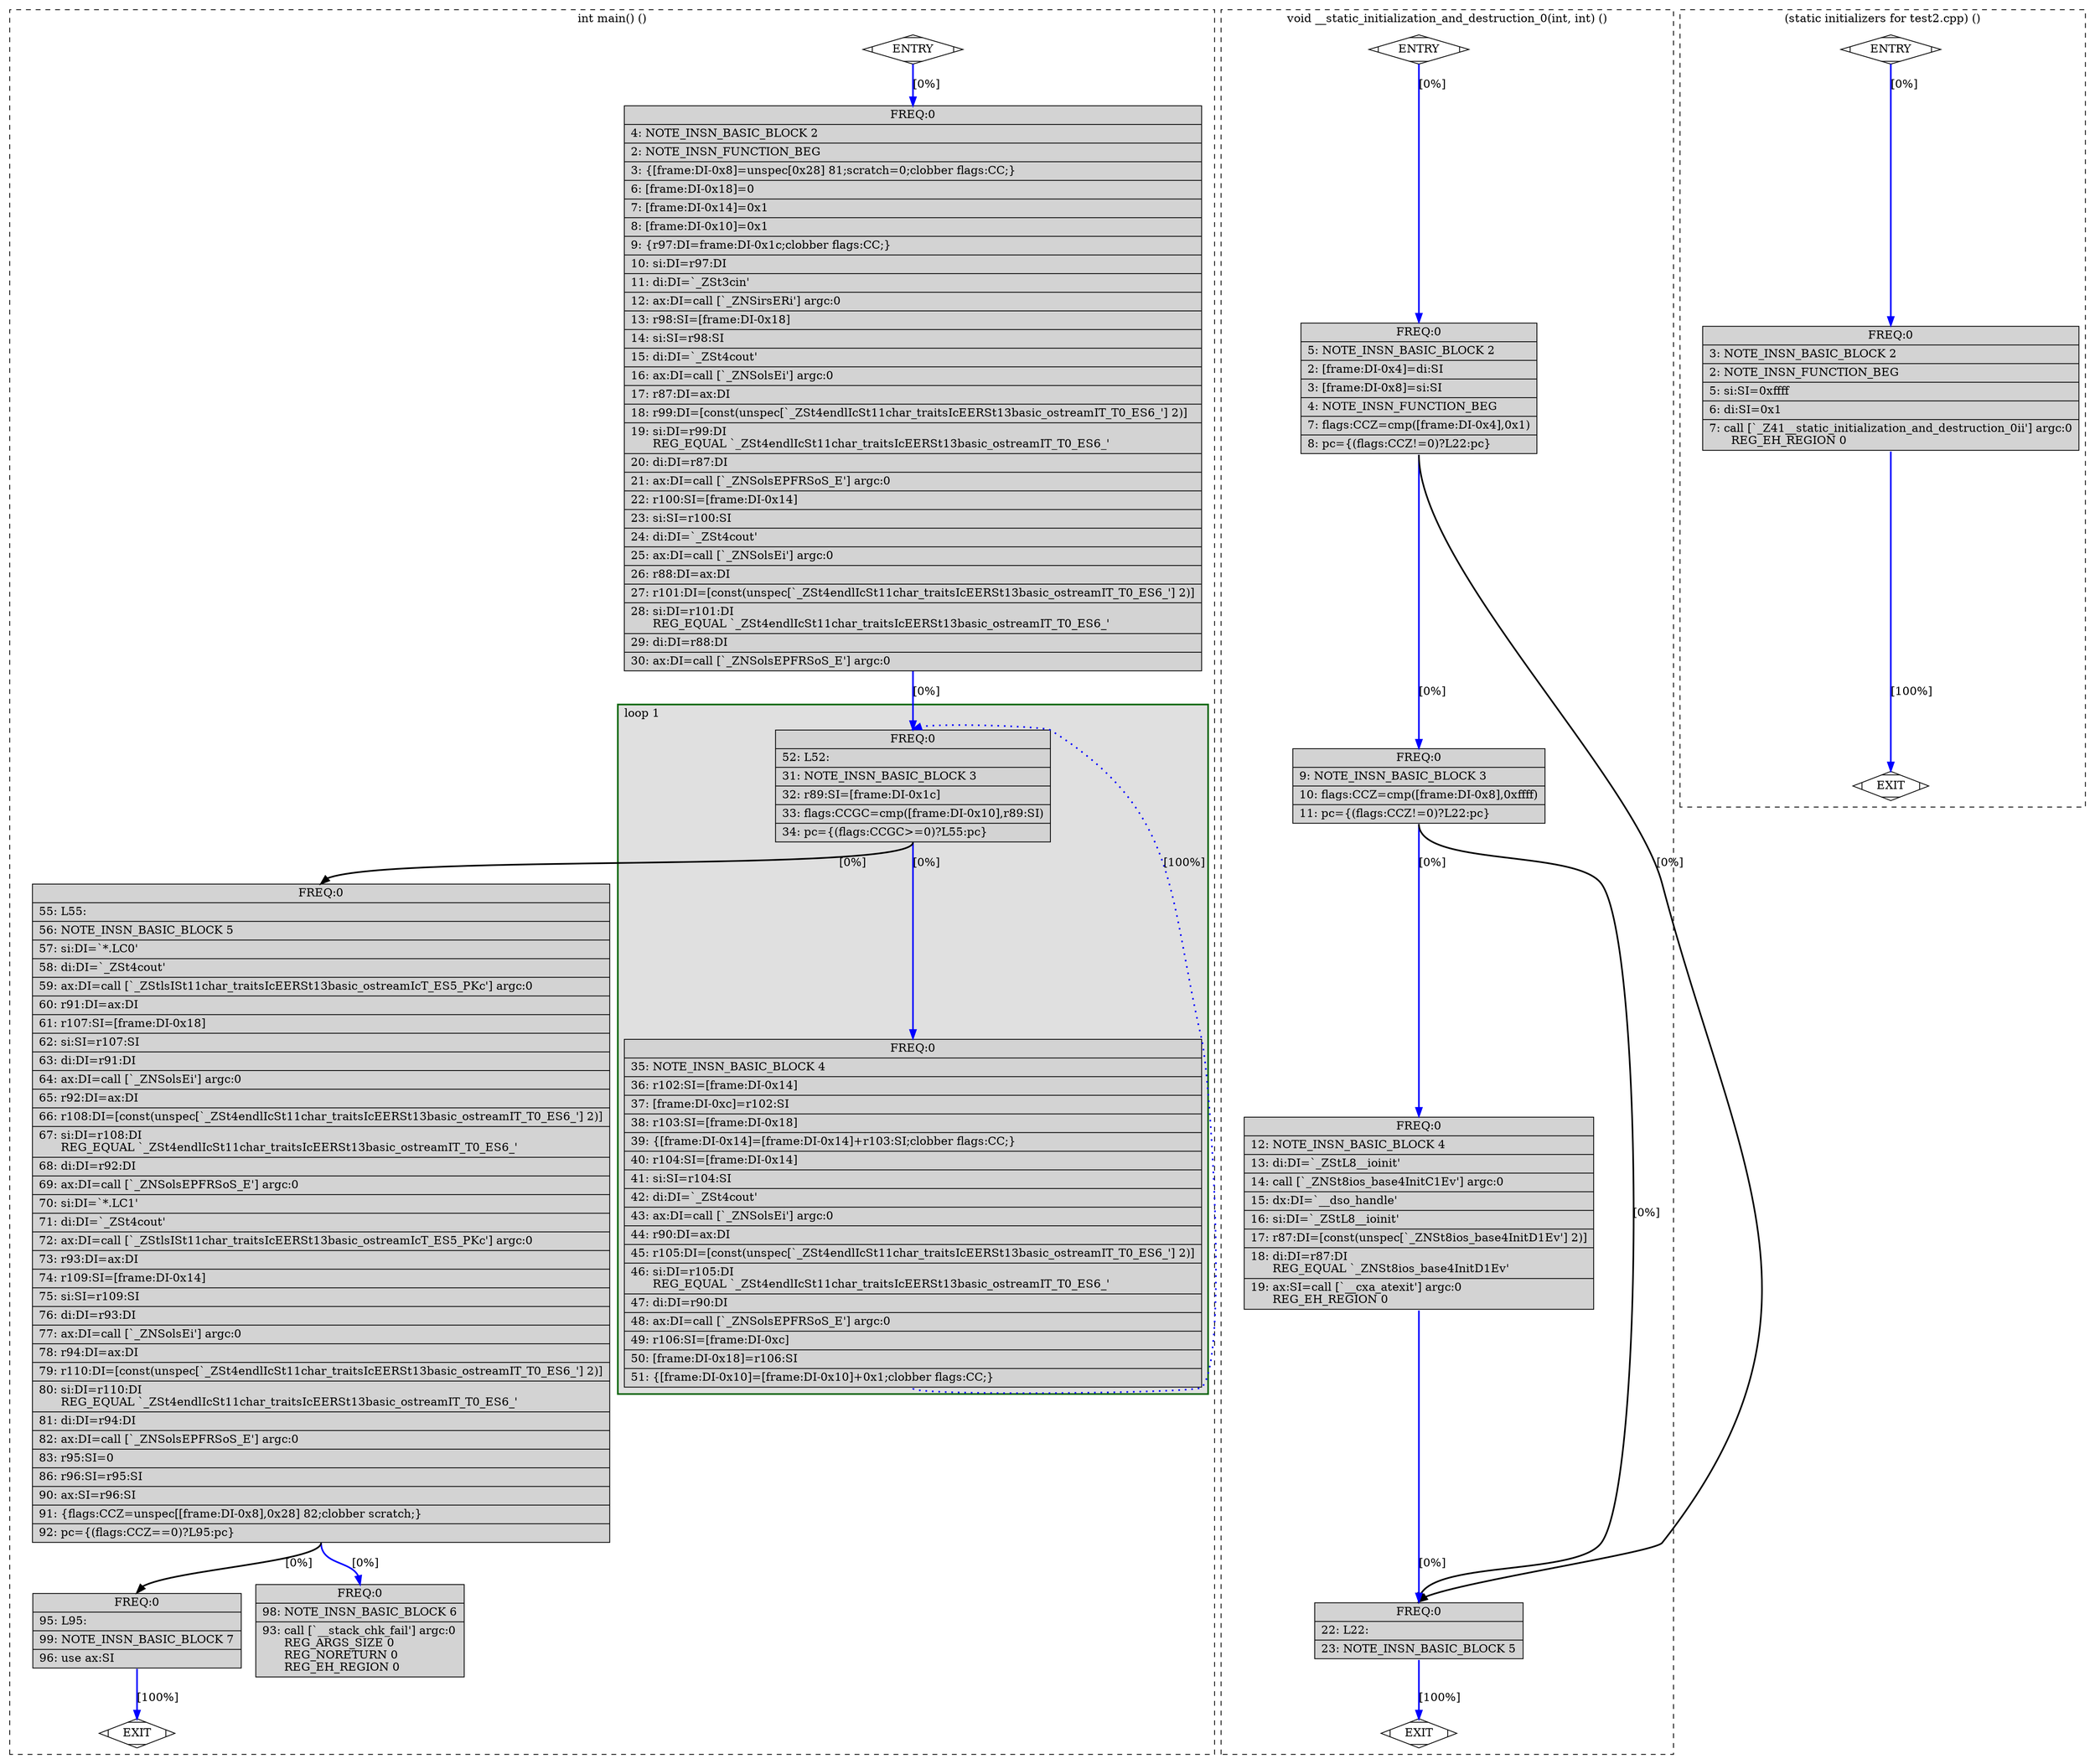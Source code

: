 digraph "test2.cpp.231r.into_cfglayout" {
overlap=false;
subgraph "cluster_int main()" {
	style="dashed";
	color="black";
	label="int main() ()";
	subgraph cluster_1493_1 {
	style="filled";
	color="darkgreen";
	fillcolor="grey88";
	label="loop 1";
	labeljust=l;
	penwidth=2;
	fn_1493_basic_block_3 [shape=record,style=filled,fillcolor=lightgrey,label="{ FREQ:0 |\ \ \ 52:\ L52:\l\
|\ \ \ 31:\ NOTE_INSN_BASIC_BLOCK\ 3\l\
|\ \ \ 32:\ r89:SI=[frame:DI-0x1c]\l\
|\ \ \ 33:\ flags:CCGC=cmp([frame:DI-0x10],r89:SI)\l\
|\ \ \ 34:\ pc=\{(flags:CCGC\>=0)?L55:pc\}\l\
}"];

	fn_1493_basic_block_4 [shape=record,style=filled,fillcolor=lightgrey,label="{ FREQ:0 |\ \ \ 35:\ NOTE_INSN_BASIC_BLOCK\ 4\l\
|\ \ \ 36:\ r102:SI=[frame:DI-0x14]\l\
|\ \ \ 37:\ [frame:DI-0xc]=r102:SI\l\
|\ \ \ 38:\ r103:SI=[frame:DI-0x18]\l\
|\ \ \ 39:\ \{[frame:DI-0x14]=[frame:DI-0x14]+r103:SI;clobber\ flags:CC;\}\l\
|\ \ \ 40:\ r104:SI=[frame:DI-0x14]\l\
|\ \ \ 41:\ si:SI=r104:SI\l\
|\ \ \ 42:\ di:DI=`_ZSt4cout'\l\
|\ \ \ 43:\ ax:DI=call\ [`_ZNSolsEi']\ argc:0\l\
|\ \ \ 44:\ r90:DI=ax:DI\l\
|\ \ \ 45:\ r105:DI=[const(unspec[`_ZSt4endlIcSt11char_traitsIcEERSt13basic_ostreamIT_T0_ES6_']\ 2)]\l\
|\ \ \ 46:\ si:DI=r105:DI\l\
\ \ \ \ \ \ REG_EQUAL\ `_ZSt4endlIcSt11char_traitsIcEERSt13basic_ostreamIT_T0_ES6_'\l\
|\ \ \ 47:\ di:DI=r90:DI\l\
|\ \ \ 48:\ ax:DI=call\ [`_ZNSolsEPFRSoS_E']\ argc:0\l\
|\ \ \ 49:\ r106:SI=[frame:DI-0xc]\l\
|\ \ \ 50:\ [frame:DI-0x18]=r106:SI\l\
|\ \ \ 51:\ \{[frame:DI-0x10]=[frame:DI-0x10]+0x1;clobber\ flags:CC;\}\l\
}"];

	}
	fn_1493_basic_block_0 [shape=Mdiamond,style=filled,fillcolor=white,label="ENTRY"];

	fn_1493_basic_block_1 [shape=Mdiamond,style=filled,fillcolor=white,label="EXIT"];

	fn_1493_basic_block_2 [shape=record,style=filled,fillcolor=lightgrey,label="{ FREQ:0 |\ \ \ \ 4:\ NOTE_INSN_BASIC_BLOCK\ 2\l\
|\ \ \ \ 2:\ NOTE_INSN_FUNCTION_BEG\l\
|\ \ \ \ 3:\ \{[frame:DI-0x8]=unspec[0x28]\ 81;scratch=0;clobber\ flags:CC;\}\l\
|\ \ \ \ 6:\ [frame:DI-0x18]=0\l\
|\ \ \ \ 7:\ [frame:DI-0x14]=0x1\l\
|\ \ \ \ 8:\ [frame:DI-0x10]=0x1\l\
|\ \ \ \ 9:\ \{r97:DI=frame:DI-0x1c;clobber\ flags:CC;\}\l\
|\ \ \ 10:\ si:DI=r97:DI\l\
|\ \ \ 11:\ di:DI=`_ZSt3cin'\l\
|\ \ \ 12:\ ax:DI=call\ [`_ZNSirsERi']\ argc:0\l\
|\ \ \ 13:\ r98:SI=[frame:DI-0x18]\l\
|\ \ \ 14:\ si:SI=r98:SI\l\
|\ \ \ 15:\ di:DI=`_ZSt4cout'\l\
|\ \ \ 16:\ ax:DI=call\ [`_ZNSolsEi']\ argc:0\l\
|\ \ \ 17:\ r87:DI=ax:DI\l\
|\ \ \ 18:\ r99:DI=[const(unspec[`_ZSt4endlIcSt11char_traitsIcEERSt13basic_ostreamIT_T0_ES6_']\ 2)]\l\
|\ \ \ 19:\ si:DI=r99:DI\l\
\ \ \ \ \ \ REG_EQUAL\ `_ZSt4endlIcSt11char_traitsIcEERSt13basic_ostreamIT_T0_ES6_'\l\
|\ \ \ 20:\ di:DI=r87:DI\l\
|\ \ \ 21:\ ax:DI=call\ [`_ZNSolsEPFRSoS_E']\ argc:0\l\
|\ \ \ 22:\ r100:SI=[frame:DI-0x14]\l\
|\ \ \ 23:\ si:SI=r100:SI\l\
|\ \ \ 24:\ di:DI=`_ZSt4cout'\l\
|\ \ \ 25:\ ax:DI=call\ [`_ZNSolsEi']\ argc:0\l\
|\ \ \ 26:\ r88:DI=ax:DI\l\
|\ \ \ 27:\ r101:DI=[const(unspec[`_ZSt4endlIcSt11char_traitsIcEERSt13basic_ostreamIT_T0_ES6_']\ 2)]\l\
|\ \ \ 28:\ si:DI=r101:DI\l\
\ \ \ \ \ \ REG_EQUAL\ `_ZSt4endlIcSt11char_traitsIcEERSt13basic_ostreamIT_T0_ES6_'\l\
|\ \ \ 29:\ di:DI=r88:DI\l\
|\ \ \ 30:\ ax:DI=call\ [`_ZNSolsEPFRSoS_E']\ argc:0\l\
}"];

	fn_1493_basic_block_5 [shape=record,style=filled,fillcolor=lightgrey,label="{ FREQ:0 |\ \ \ 55:\ L55:\l\
|\ \ \ 56:\ NOTE_INSN_BASIC_BLOCK\ 5\l\
|\ \ \ 57:\ si:DI=`*.LC0'\l\
|\ \ \ 58:\ di:DI=`_ZSt4cout'\l\
|\ \ \ 59:\ ax:DI=call\ [`_ZStlsISt11char_traitsIcEERSt13basic_ostreamIcT_ES5_PKc']\ argc:0\l\
|\ \ \ 60:\ r91:DI=ax:DI\l\
|\ \ \ 61:\ r107:SI=[frame:DI-0x18]\l\
|\ \ \ 62:\ si:SI=r107:SI\l\
|\ \ \ 63:\ di:DI=r91:DI\l\
|\ \ \ 64:\ ax:DI=call\ [`_ZNSolsEi']\ argc:0\l\
|\ \ \ 65:\ r92:DI=ax:DI\l\
|\ \ \ 66:\ r108:DI=[const(unspec[`_ZSt4endlIcSt11char_traitsIcEERSt13basic_ostreamIT_T0_ES6_']\ 2)]\l\
|\ \ \ 67:\ si:DI=r108:DI\l\
\ \ \ \ \ \ REG_EQUAL\ `_ZSt4endlIcSt11char_traitsIcEERSt13basic_ostreamIT_T0_ES6_'\l\
|\ \ \ 68:\ di:DI=r92:DI\l\
|\ \ \ 69:\ ax:DI=call\ [`_ZNSolsEPFRSoS_E']\ argc:0\l\
|\ \ \ 70:\ si:DI=`*.LC1'\l\
|\ \ \ 71:\ di:DI=`_ZSt4cout'\l\
|\ \ \ 72:\ ax:DI=call\ [`_ZStlsISt11char_traitsIcEERSt13basic_ostreamIcT_ES5_PKc']\ argc:0\l\
|\ \ \ 73:\ r93:DI=ax:DI\l\
|\ \ \ 74:\ r109:SI=[frame:DI-0x14]\l\
|\ \ \ 75:\ si:SI=r109:SI\l\
|\ \ \ 76:\ di:DI=r93:DI\l\
|\ \ \ 77:\ ax:DI=call\ [`_ZNSolsEi']\ argc:0\l\
|\ \ \ 78:\ r94:DI=ax:DI\l\
|\ \ \ 79:\ r110:DI=[const(unspec[`_ZSt4endlIcSt11char_traitsIcEERSt13basic_ostreamIT_T0_ES6_']\ 2)]\l\
|\ \ \ 80:\ si:DI=r110:DI\l\
\ \ \ \ \ \ REG_EQUAL\ `_ZSt4endlIcSt11char_traitsIcEERSt13basic_ostreamIT_T0_ES6_'\l\
|\ \ \ 81:\ di:DI=r94:DI\l\
|\ \ \ 82:\ ax:DI=call\ [`_ZNSolsEPFRSoS_E']\ argc:0\l\
|\ \ \ 83:\ r95:SI=0\l\
|\ \ \ 86:\ r96:SI=r95:SI\l\
|\ \ \ 90:\ ax:SI=r96:SI\l\
|\ \ \ 91:\ \{flags:CCZ=unspec[[frame:DI-0x8],0x28]\ 82;clobber\ scratch;\}\l\
|\ \ \ 92:\ pc=\{(flags:CCZ==0)?L95:pc\}\l\
}"];

	fn_1493_basic_block_6 [shape=record,style=filled,fillcolor=lightgrey,label="{ FREQ:0 |\ \ \ 98:\ NOTE_INSN_BASIC_BLOCK\ 6\l\
|\ \ \ 93:\ call\ [`__stack_chk_fail']\ argc:0\l\
\ \ \ \ \ \ REG_ARGS_SIZE\ 0\l\
\ \ \ \ \ \ REG_NORETURN\ 0\l\
\ \ \ \ \ \ REG_EH_REGION\ 0\l\
}"];

	fn_1493_basic_block_7 [shape=record,style=filled,fillcolor=lightgrey,label="{ FREQ:0 |\ \ \ 95:\ L95:\l\
|\ \ \ 99:\ NOTE_INSN_BASIC_BLOCK\ 7\l\
|\ \ \ 96:\ use\ ax:SI\l\
}"];

	fn_1493_basic_block_0:s -> fn_1493_basic_block_2:n [style="solid,bold",color=blue,weight=100,constraint=true, label="[0%]"];
	fn_1493_basic_block_2:s -> fn_1493_basic_block_3:n [style="solid,bold",color=blue,weight=100,constraint=true, label="[0%]"];
	fn_1493_basic_block_3:s -> fn_1493_basic_block_5:n [style="solid,bold",color=black,weight=10,constraint=true, label="[0%]"];
	fn_1493_basic_block_3:s -> fn_1493_basic_block_4:n [style="solid,bold",color=blue,weight=100,constraint=true, label="[0%]"];
	fn_1493_basic_block_4:s -> fn_1493_basic_block_3:n [style="dotted,bold",color=blue,weight=10,constraint=false, label="[100%]"];
	fn_1493_basic_block_5:s -> fn_1493_basic_block_7:n [style="solid,bold",color=black,weight=10,constraint=true, label="[0%]"];
	fn_1493_basic_block_5:s -> fn_1493_basic_block_6:n [style="solid,bold",color=blue,weight=100,constraint=true, label="[0%]"];
	fn_1493_basic_block_7:s -> fn_1493_basic_block_1:n [style="solid,bold",color=blue,weight=100,constraint=true, label="[100%]"];
	fn_1493_basic_block_0:s -> fn_1493_basic_block_1:n [style="invis",constraint=true];
}
subgraph "cluster_void __static_initialization_and_destruction_0(int, int)" {
	style="dashed";
	color="black";
	label="void __static_initialization_and_destruction_0(int, int) ()";
	fn_1982_basic_block_0 [shape=Mdiamond,style=filled,fillcolor=white,label="ENTRY"];

	fn_1982_basic_block_1 [shape=Mdiamond,style=filled,fillcolor=white,label="EXIT"];

	fn_1982_basic_block_2 [shape=record,style=filled,fillcolor=lightgrey,label="{ FREQ:0 |\ \ \ \ 5:\ NOTE_INSN_BASIC_BLOCK\ 2\l\
|\ \ \ \ 2:\ [frame:DI-0x4]=di:SI\l\
|\ \ \ \ 3:\ [frame:DI-0x8]=si:SI\l\
|\ \ \ \ 4:\ NOTE_INSN_FUNCTION_BEG\l\
|\ \ \ \ 7:\ flags:CCZ=cmp([frame:DI-0x4],0x1)\l\
|\ \ \ \ 8:\ pc=\{(flags:CCZ!=0)?L22:pc\}\l\
}"];

	fn_1982_basic_block_3 [shape=record,style=filled,fillcolor=lightgrey,label="{ FREQ:0 |\ \ \ \ 9:\ NOTE_INSN_BASIC_BLOCK\ 3\l\
|\ \ \ 10:\ flags:CCZ=cmp([frame:DI-0x8],0xffff)\l\
|\ \ \ 11:\ pc=\{(flags:CCZ!=0)?L22:pc\}\l\
}"];

	fn_1982_basic_block_4 [shape=record,style=filled,fillcolor=lightgrey,label="{ FREQ:0 |\ \ \ 12:\ NOTE_INSN_BASIC_BLOCK\ 4\l\
|\ \ \ 13:\ di:DI=`_ZStL8__ioinit'\l\
|\ \ \ 14:\ call\ [`_ZNSt8ios_base4InitC1Ev']\ argc:0\l\
|\ \ \ 15:\ dx:DI=`__dso_handle'\l\
|\ \ \ 16:\ si:DI=`_ZStL8__ioinit'\l\
|\ \ \ 17:\ r87:DI=[const(unspec[`_ZNSt8ios_base4InitD1Ev']\ 2)]\l\
|\ \ \ 18:\ di:DI=r87:DI\l\
\ \ \ \ \ \ REG_EQUAL\ `_ZNSt8ios_base4InitD1Ev'\l\
|\ \ \ 19:\ ax:SI=call\ [`__cxa_atexit']\ argc:0\l\
\ \ \ \ \ \ REG_EH_REGION\ 0\l\
}"];

	fn_1982_basic_block_5 [shape=record,style=filled,fillcolor=lightgrey,label="{ FREQ:0 |\ \ \ 22:\ L22:\l\
|\ \ \ 23:\ NOTE_INSN_BASIC_BLOCK\ 5\l\
}"];

	fn_1982_basic_block_0:s -> fn_1982_basic_block_2:n [style="solid,bold",color=blue,weight=100,constraint=true, label="[0%]"];
	fn_1982_basic_block_2:s -> fn_1982_basic_block_3:n [style="solid,bold",color=blue,weight=100,constraint=true, label="[0%]"];
	fn_1982_basic_block_2:s -> fn_1982_basic_block_5:n [style="solid,bold",color=black,weight=10,constraint=true, label="[0%]"];
	fn_1982_basic_block_3:s -> fn_1982_basic_block_4:n [style="solid,bold",color=blue,weight=100,constraint=true, label="[0%]"];
	fn_1982_basic_block_3:s -> fn_1982_basic_block_5:n [style="solid,bold",color=black,weight=10,constraint=true, label="[0%]"];
	fn_1982_basic_block_4:s -> fn_1982_basic_block_5:n [style="solid,bold",color=blue,weight=100,constraint=true, label="[0%]"];
	fn_1982_basic_block_5:s -> fn_1982_basic_block_1:n [style="solid,bold",color=blue,weight=100,constraint=true, label="[100%]"];
	fn_1982_basic_block_0:s -> fn_1982_basic_block_1:n [style="invis",constraint=true];
}
subgraph "cluster_(static initializers for test2.cpp)" {
	style="dashed";
	color="black";
	label="(static initializers for test2.cpp) ()";
	fn_1983_basic_block_0 [shape=Mdiamond,style=filled,fillcolor=white,label="ENTRY"];

	fn_1983_basic_block_1 [shape=Mdiamond,style=filled,fillcolor=white,label="EXIT"];

	fn_1983_basic_block_2 [shape=record,style=filled,fillcolor=lightgrey,label="{ FREQ:0 |\ \ \ \ 3:\ NOTE_INSN_BASIC_BLOCK\ 2\l\
|\ \ \ \ 2:\ NOTE_INSN_FUNCTION_BEG\l\
|\ \ \ \ 5:\ si:SI=0xffff\l\
|\ \ \ \ 6:\ di:SI=0x1\l\
|\ \ \ \ 7:\ call\ [`_Z41__static_initialization_and_destruction_0ii']\ argc:0\l\
\ \ \ \ \ \ REG_EH_REGION\ 0\l\
}"];

	fn_1983_basic_block_0:s -> fn_1983_basic_block_2:n [style="solid,bold",color=blue,weight=100,constraint=true, label="[0%]"];
	fn_1983_basic_block_2:s -> fn_1983_basic_block_1:n [style="solid,bold",color=blue,weight=100,constraint=true, label="[100%]"];
	fn_1983_basic_block_0:s -> fn_1983_basic_block_1:n [style="invis",constraint=true];
}
}
